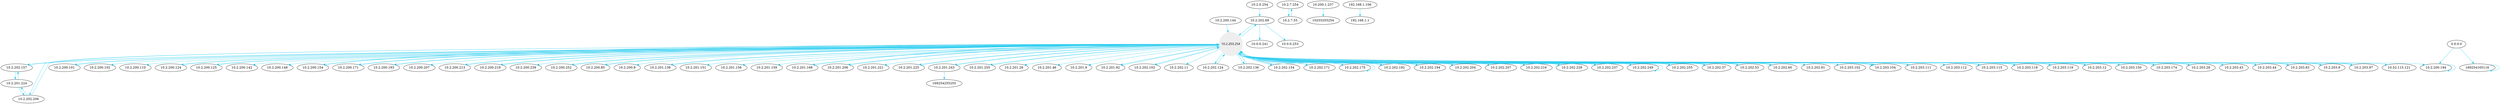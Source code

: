 digraph G {
	"10.2.0.254"->"10.2.202.69" [color="#31CEF0"];
	"10.2.201.224"->"10.2.202.157" [color="#31CEF0"];
	"10.2.201.224"->"10.2.202.206" [color="#31CEF0"];
	"10.2.203.254"->"10.2.200.101" [color="#31CEF0"];
	"10.2.203.254"->"10.2.200.102" [color="#31CEF0"];
	"10.2.203.254"->"10.2.200.110" [color="#31CEF0"];
	"10.2.203.254"->"10.2.200.124" [color="#31CEF0"];
	"10.2.203.254"->"10.2.200.125" [color="#31CEF0"];
	"10.2.203.254"->"10.2.200.142" [color="#31CEF0"];
	"10.2.203.254"->"10.2.200.148" [color="#31CEF0"];
	"10.2.203.254"->"10.2.200.154" [color="#31CEF0"];
	"10.2.203.254"->"10.2.200.171" [color="#31CEF0"];
	"10.2.203.254"->"10.2.200.193" [color="#31CEF0"];
	"10.2.203.254"->"10.2.200.194" [color="#31CEF0"];
	"10.2.203.254"->"10.2.200.207" [color="#31CEF0"];
	"10.2.203.254"->"10.2.200.213" [color="#31CEF0"];
	"10.2.203.254"->"10.2.200.219" [color="#31CEF0"];
	"10.2.203.254"->"10.2.200.239" [color="#31CEF0"];
	"10.2.203.254"->"10.2.200.252" [color="#31CEF0"];
	"10.2.203.254"->"10.2.200.85" [color="#31CEF0"];
	"10.2.203.254"->"10.2.200.9" [color="#31CEF0"];
	"10.2.203.254"->"10.2.201.138" [color="#31CEF0"];
	"10.2.203.254"->"10.2.201.151" [color="#31CEF0"];
	"10.2.203.254"->"10.2.201.156" [color="#31CEF0"];
	"10.2.203.254"->"10.2.201.159" [color="#31CEF0"];
	"10.2.203.254"->"10.2.201.168" [color="#31CEF0"];
	"10.2.203.254"->"10.2.201.206" [color="#31CEF0"];
	"10.2.203.254"->"10.2.201.221" [color="#31CEF0"];
	"10.2.203.254"->"10.2.201.225" [color="#31CEF0"];
	"10.2.203.254"->"10.2.201.243" [color="#31CEF0"];
	"10.2.203.254"->"10.2.201.255" [color="#31CEF0"];
	"10.2.203.254"->"10.2.201.28" [color="#31CEF0"];
	"10.2.203.254"->"10.2.201.46" [color="#31CEF0"];
	"10.2.203.254"->"10.2.201.9" [color="#31CEF0"];
	"10.2.203.254"->"10.2.201.92" [color="#31CEF0"];
	"10.2.203.254"->"10.2.202.102" [color="#31CEF0"];
	"10.2.203.254"->"10.2.202.11" [color="#31CEF0"];
	"10.2.203.254"->"10.2.202.124" [color="#31CEF0"];
	"10.2.203.254"->"10.2.202.136" [color="#31CEF0"];
	"10.2.203.254"->"10.2.202.154" [color="#31CEF0"];
	"10.2.203.254"->"10.2.202.157" [color="#31CEF0"];
	"10.2.203.254"->"10.2.202.171" [color="#31CEF0"];
	"10.2.203.254"->"10.2.202.175" [color="#31CEF0"];
	"10.2.203.254"->"10.2.202.192" [color="#31CEF0"];
	"10.2.203.254"->"10.2.202.194" [color="#31CEF0"];
	"10.2.203.254"->"10.2.202.204" [color="#31CEF0"];
	"10.2.203.254"->"10.2.202.206" [color="#31CEF0"];
	"10.2.203.254"->"10.2.202.207" [color="#31CEF0"];
	"10.2.203.254"->"10.2.202.216" [color="#31CEF0"];
	"10.2.203.254"->"10.2.202.228" [color="#31CEF0"];
	"10.2.203.254"->"10.2.202.237" [color="#31CEF0"];
	"10.2.203.254"->"10.2.202.249" [color="#31CEF0"];
	"10.2.203.254"->"10.2.202.255" [color="#31CEF0"];
	"10.2.203.254"->"10.2.202.37" [color="#31CEF0"];
	"10.2.203.254"->"10.2.202.53" [color="#31CEF0"];
	"10.2.203.254"->"10.2.202.60" [color="#31CEF0"];
	"10.2.203.254"->"10.2.202.69" [color="#31CEF0"];
	"10.2.203.254"->"10.2.202.81" [color="#31CEF0"];
	"10.2.203.254"->"10.2.203.102" [color="#31CEF0"];
	"10.2.203.254"->"10.2.203.104" [color="#31CEF0"];
	"10.2.203.254"->"10.2.203.104" [color="#31CEF0"];
	"10.2.203.254"->"10.2.203.111" [color="#31CEF0"];
	"10.2.203.254"->"10.2.203.112" [color="#31CEF0"];
	"10.2.203.254"->"10.2.203.115" [color="#31CEF0"];
	"10.2.203.254"->"10.2.203.118" [color="#31CEF0"];
	"10.2.203.254"->"10.2.203.119" [color="#31CEF0"];
	"10.2.203.254"->"10.2.203.12" [color="#31CEF0"];
	"10.2.203.254"->"10.2.203.150" [color="#31CEF0"];
	"10.2.203.254"->"10.2.203.174" [color="#31CEF0"];
	"10.2.203.254"->"10.2.203.28" [color="#31CEF0"];
	"10.2.203.254"->"10.2.203.43" [color="#31CEF0"];
	"10.2.203.254"->"10.2.203.44" [color="#31CEF0"];
	"10.2.203.254"->"10.2.203.83" [color="#31CEF0"];
	"10.2.203.254"->"10.2.203.9" [color="#31CEF0"];
	"10.2.203.254"->"10.2.203.97" [color="#31CEF0"];
	"10.2.203.254"->"10.52.115.121" [color="#31CEF0"];
	"10.2.7.254"->"10.2.7.55" [color="#31CEF0"];
	"10.2.202.69"->"10.0.0.241" [color="#31CEF0"];
	"10.2.202.69"->"10.0.0.253" [color="#31CEF0"];
	"0.0.0.0"->"10.2.200.194" [color="#31CEF0"];
	"10.2.200.194"->"10.2.200.194" [color="#31CEF0"];
	"10.2.202.157"->"10.2.201.224" [color="#31CEF0"];
	"10.2.202.206"->"10.2.201.224" [color="#31CEF0"];
	"10.2.202.175"->"10.2.202.175" [color="#31CEF0"];
	"10.2.202.249"->"10.2.202.249" [color="#31CEF0"];
	"10.2.200.101"->"10.2.203.254" [color="#31CEF0"];
	"10.2.200.124"->"10.2.203.254" [color="#31CEF0"];
	"10.2.200.125"->"10.2.203.254" [color="#31CEF0"];
	"10.2.200.144"->"10.2.203.254" [color="#31CEF0"];
	"10.2.200.154"->"10.2.203.254" [color="#31CEF0"];
	"10.2.200.171"->"10.2.203.254" [color="#31CEF0"];
	"10.2.200.193"->"10.2.203.254" [color="#31CEF0"];
	"10.2.200.213"->"10.2.203.254" [color="#31CEF0"];
	"10.2.200.219"->"10.2.203.254" [color="#31CEF0"];
	"10.2.200.252"->"10.2.203.254" [color="#31CEF0"];
	"10.2.200.85"->"10.2.203.254" [color="#31CEF0"];
	"10.2.201.138"->"10.2.203.254" [color="#31CEF0"];
	"10.2.201.168"->"10.2.203.254" [color="#31CEF0"];
	"10.2.201.206"->"10.2.203.254" [color="#31CEF0"];
	"10.2.201.225"->"10.2.203.254" [color="#31CEF0"];
	"10.2.201.243"->"10.2.203.254" [color="#31CEF0"];
	"10.2.201.255"->"10.2.203.254" [color="#31CEF0"];
	"10.2.201.92"->"10.2.203.254" [color="#31CEF0"];
	"10.2.202.102"->"10.2.203.254" [color="#31CEF0"];
	"10.2.202.124"->"10.2.203.254" [color="#31CEF0"];
	"10.2.202.136"->"10.2.203.254" [color="#31CEF0"];
	"10.2.202.154"->"10.2.203.254" [color="#31CEF0"];
	"10.2.202.157"->"10.2.203.254" [color="#31CEF0"];
	"10.2.202.192"->"10.2.203.254" [color="#31CEF0"];
	"10.2.202.194"->"10.2.203.254" [color="#31CEF0"];
	"10.2.202.204"->"10.2.203.254" [color="#31CEF0"];
	"10.2.202.206"->"10.2.203.254" [color="#31CEF0"];
	"10.2.202.228"->"10.2.203.254" [color="#31CEF0"];
	"10.2.202.255"->"10.2.203.254" [color="#31CEF0"];
	"10.2.202.37"->"10.2.203.254" [color="#31CEF0"];
	"10.2.202.53"->"10.2.203.254" [color="#31CEF0"];
	"10.2.202.60"->"10.2.203.254" [color="#31CEF0"];
	"10.2.202.69"->"10.2.203.254" [color="#31CEF0"];
	"10.2.203.104"->"10.2.203.254" [color="#31CEF0"];
	"10.2.203.111"->"10.2.203.254" [color="#31CEF0"];
	"10.2.203.115"->"10.2.203.254" [color="#31CEF0"];
	"10.2.203.118"->"10.2.203.254" [color="#31CEF0"];
	"10.2.203.119"->"10.2.203.254" [color="#31CEF0"];
	"10.2.203.12"->"10.2.203.254" [color="#31CEF0"];
	"10.2.203.174"->"10.2.203.254" [color="#31CEF0"];
	"10.2.203.28"->"10.2.203.254" [color="#31CEF0"];
	"10.2.203.83"->"10.2.203.254" [color="#31CEF0"];
	"10.2.203.9"->"10.2.203.254" [color="#31CEF0"];
	"10.2.203.97"->"10.2.203.254" [color="#31CEF0"];
	"10.2.7.55"->"10.2.7.254" [color="#31CEF0"];
	"10.200.1.237"->"10255255254" [color="#31CEF0"];
	"0.0.0.0"->"169254165116" [color="#31CEF0"];
	"169254165116"->"169254165116" [color="#31CEF0"];
	"10.2.201.243"->"169254255255" [color="#31CEF0"];
	"192.168.1.106"->"192.168.1.1" [color="#31CEF0"];
	"10.2.203.254" [shape=circle,width=1.50,fontname=Verdana,style=filled,fillcollor="#EEEEEE",color="#EEEEEE",label="10.2.203.254"];
}
